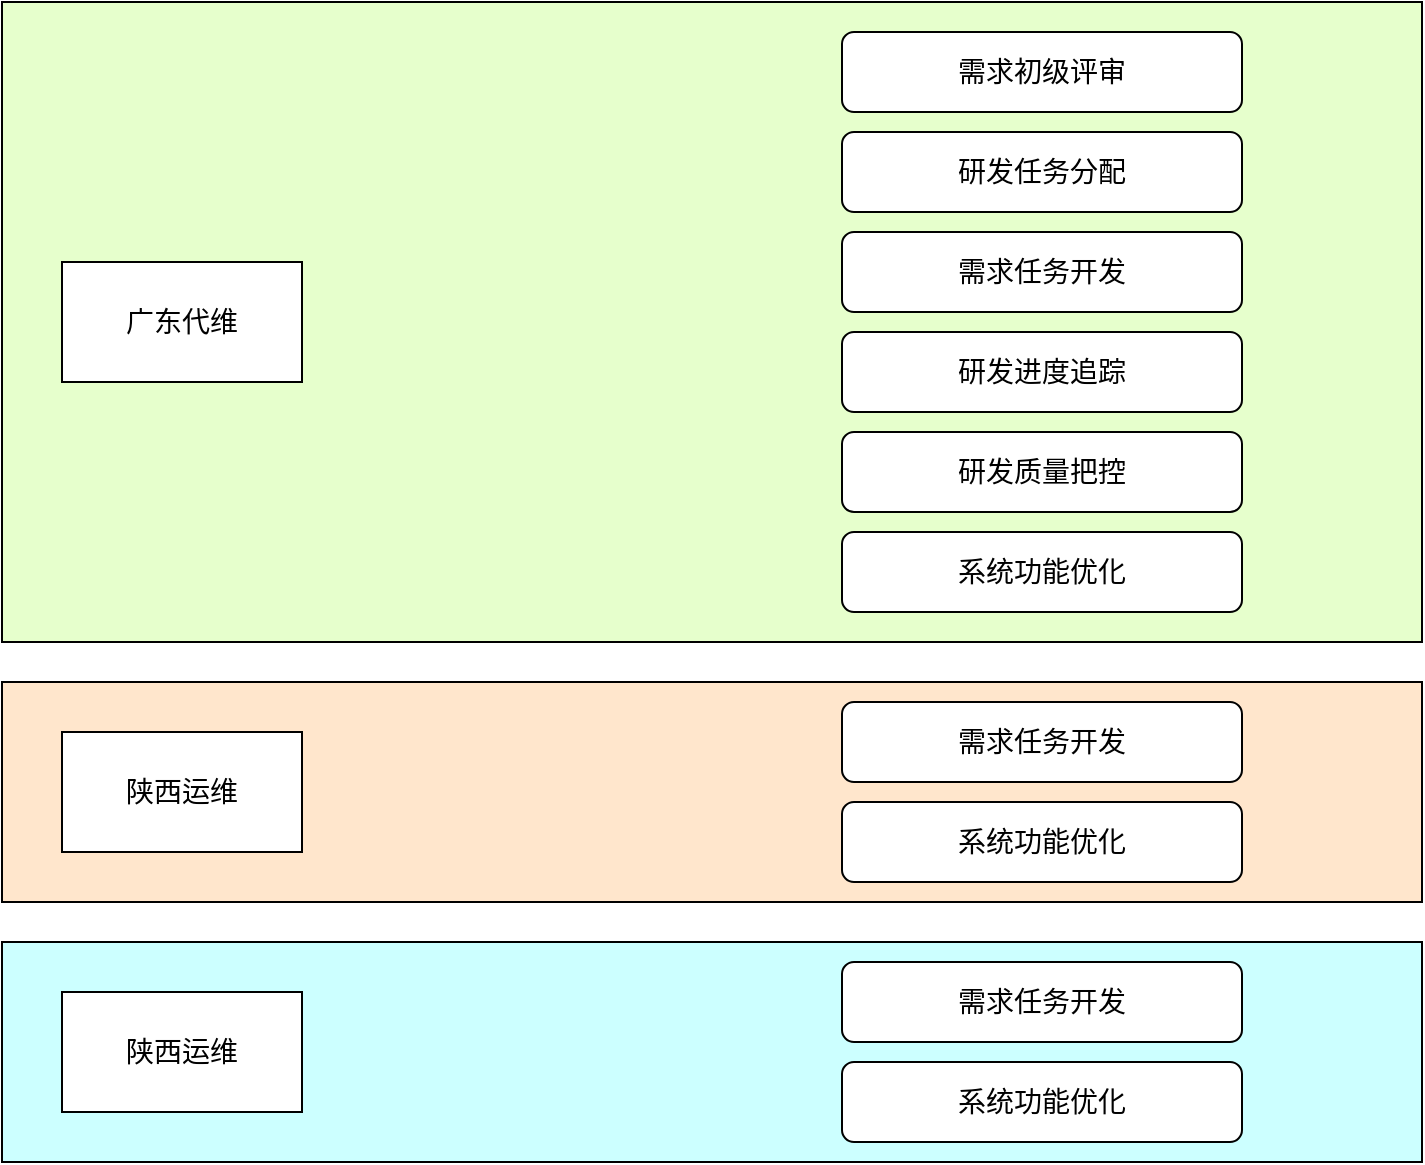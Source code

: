 <mxfile version="25.0.3">
  <diagram id="prtHgNgQTEPvFCAcTncT" name="Page-1">
    <mxGraphModel dx="2261" dy="772" grid="0" gridSize="10" guides="1" tooltips="1" connect="1" arrows="1" fold="1" page="1" pageScale="1" pageWidth="827" pageHeight="1169" math="0" shadow="0">
      <root>
        <mxCell id="0" />
        <mxCell id="1" parent="0" />
        <mxCell id="eueMublocnKDMJOD_I_Z-42" value="&lt;span style=&quot;font-size:10.5pt;mso-bidi-font-size:11.0pt;&lt;br/&gt;font-family:等线;mso-ascii-theme-font:minor-latin;mso-fareast-theme-font:minor-fareast;&lt;br/&gt;mso-hansi-theme-font:minor-latin;mso-bidi-font-family:&amp;quot;Times New Roman&amp;quot;;&lt;br/&gt;mso-bidi-theme-font:minor-bidi;mso-ansi-language:EN-US;mso-fareast-language:&lt;br/&gt;ZH-CN;mso-bidi-language:AR-SA&quot;&gt;需求任务开发&lt;/span&gt;" style="rounded=1;whiteSpace=wrap;html=1;" vertex="1" parent="1">
          <mxGeometry x="190" y="360" width="200" height="40" as="geometry" />
        </mxCell>
        <mxCell id="eueMublocnKDMJOD_I_Z-47" value="" style="rounded=0;whiteSpace=wrap;html=1;labelBackgroundColor=#99FF99;fillColor=#E6FFCC;" vertex="1" parent="1">
          <mxGeometry x="-230" y="10" width="710" height="320" as="geometry" />
        </mxCell>
        <mxCell id="eueMublocnKDMJOD_I_Z-50" value="&lt;span style=&quot;font-size:10.5pt;mso-bidi-font-size:11.0pt;&lt;br/&gt;font-family:等线;mso-ascii-theme-font:minor-latin;mso-fareast-theme-font:minor-fareast;&lt;br/&gt;mso-hansi-theme-font:minor-latin;mso-bidi-font-family:&amp;quot;Times New Roman&amp;quot;;&lt;br/&gt;mso-bidi-theme-font:minor-bidi;mso-ansi-language:EN-US;mso-fareast-language:&lt;br/&gt;ZH-CN;mso-bidi-language:AR-SA&quot;&gt;需求初级评审&lt;/span&gt;" style="rounded=1;whiteSpace=wrap;html=1;" vertex="1" parent="1">
          <mxGeometry x="190" y="25" width="200" height="40" as="geometry" />
        </mxCell>
        <mxCell id="eueMublocnKDMJOD_I_Z-51" value="&lt;span style=&quot;font-size:10.5pt;mso-bidi-font-size:11.0pt;&lt;br/&gt;font-family:等线;mso-ascii-theme-font:minor-latin;mso-fareast-theme-font:minor-fareast;&lt;br/&gt;mso-hansi-theme-font:minor-latin;mso-bidi-font-family:&amp;quot;Times New Roman&amp;quot;;&lt;br/&gt;mso-bidi-theme-font:minor-bidi;mso-ansi-language:EN-US;mso-fareast-language:&lt;br/&gt;ZH-CN;mso-bidi-language:AR-SA&quot;&gt;研发任务分配&lt;/span&gt;" style="rounded=1;whiteSpace=wrap;html=1;" vertex="1" parent="1">
          <mxGeometry x="190" y="75" width="200" height="40" as="geometry" />
        </mxCell>
        <mxCell id="eueMublocnKDMJOD_I_Z-52" value="&lt;span style=&quot;font-size:10.5pt;mso-bidi-font-size:11.0pt;&lt;br/&gt;font-family:等线;mso-ascii-theme-font:minor-latin;mso-fareast-theme-font:minor-fareast;&lt;br/&gt;mso-hansi-theme-font:minor-latin;mso-bidi-font-family:&amp;quot;Times New Roman&amp;quot;;&lt;br/&gt;mso-bidi-theme-font:minor-bidi;mso-ansi-language:EN-US;mso-fareast-language:&lt;br/&gt;ZH-CN;mso-bidi-language:AR-SA&quot;&gt;需求任务开发&lt;/span&gt;" style="rounded=1;whiteSpace=wrap;html=1;" vertex="1" parent="1">
          <mxGeometry x="190" y="125" width="200" height="40" as="geometry" />
        </mxCell>
        <mxCell id="eueMublocnKDMJOD_I_Z-53" value="&lt;span style=&quot;font-size:10.5pt;mso-bidi-font-size:11.0pt;&lt;br/&gt;font-family:等线;mso-ascii-theme-font:minor-latin;mso-fareast-theme-font:minor-fareast;&lt;br/&gt;mso-hansi-theme-font:minor-latin;mso-bidi-font-family:&amp;quot;Times New Roman&amp;quot;;&lt;br/&gt;mso-bidi-theme-font:minor-bidi;mso-ansi-language:EN-US;mso-fareast-language:&lt;br/&gt;ZH-CN;mso-bidi-language:AR-SA&quot;&gt;研发进度追踪&lt;/span&gt;" style="rounded=1;whiteSpace=wrap;html=1;" vertex="1" parent="1">
          <mxGeometry x="190" y="175" width="200" height="40" as="geometry" />
        </mxCell>
        <mxCell id="eueMublocnKDMJOD_I_Z-54" value="&lt;span style=&quot;font-size:10.5pt;mso-bidi-font-size:11.0pt;&lt;br/&gt;font-family:等线;mso-ascii-theme-font:minor-latin;mso-fareast-theme-font:minor-fareast;&lt;br/&gt;mso-hansi-theme-font:minor-latin;mso-bidi-font-family:&amp;quot;Times New Roman&amp;quot;;&lt;br/&gt;mso-bidi-theme-font:minor-bidi;mso-ansi-language:EN-US;mso-fareast-language:&lt;br/&gt;ZH-CN;mso-bidi-language:AR-SA&quot;&gt;研发质量把控&lt;/span&gt;" style="rounded=1;whiteSpace=wrap;html=1;" vertex="1" parent="1">
          <mxGeometry x="190" y="225" width="200" height="40" as="geometry" />
        </mxCell>
        <mxCell id="eueMublocnKDMJOD_I_Z-55" value="&lt;span style=&quot;font-size:10.5pt;mso-bidi-font-size:11.0pt;&lt;br/&gt;font-family:等线;mso-ascii-theme-font:minor-latin;mso-fareast-theme-font:minor-fareast;&lt;br/&gt;mso-hansi-theme-font:minor-latin;mso-bidi-font-family:&amp;quot;Times New Roman&amp;quot;;&lt;br/&gt;mso-bidi-theme-font:minor-bidi;mso-ansi-language:EN-US;mso-fareast-language:&lt;br/&gt;ZH-CN;mso-bidi-language:AR-SA&quot;&gt;系统功能优化&lt;/span&gt;" style="rounded=1;whiteSpace=wrap;html=1;" vertex="1" parent="1">
          <mxGeometry x="190" y="275" width="200" height="40" as="geometry" />
        </mxCell>
        <mxCell id="eueMublocnKDMJOD_I_Z-56" value="&lt;span style=&quot;font-size: 14px;&quot;&gt;广东代维&lt;/span&gt;" style="rounded=0;whiteSpace=wrap;html=1;" vertex="1" parent="1">
          <mxGeometry x="-200" y="140" width="120" height="60" as="geometry" />
        </mxCell>
        <mxCell id="eueMublocnKDMJOD_I_Z-57" value="" style="rounded=0;whiteSpace=wrap;html=1;fillColor=#FFE6CC;" vertex="1" parent="1">
          <mxGeometry x="-230" y="350" width="710" height="110" as="geometry" />
        </mxCell>
        <mxCell id="eueMublocnKDMJOD_I_Z-58" value="&lt;span style=&quot;font-size: 14px;&quot;&gt;陕西运维&lt;/span&gt;" style="rounded=0;whiteSpace=wrap;html=1;" vertex="1" parent="1">
          <mxGeometry x="-200" y="375" width="120" height="60" as="geometry" />
        </mxCell>
        <mxCell id="eueMublocnKDMJOD_I_Z-59" value="&lt;span style=&quot;font-size:10.5pt;mso-bidi-font-size:11.0pt;&lt;br/&gt;font-family:等线;mso-ascii-theme-font:minor-latin;mso-fareast-theme-font:minor-fareast;&lt;br/&gt;mso-hansi-theme-font:minor-latin;mso-bidi-font-family:&amp;quot;Times New Roman&amp;quot;;&lt;br/&gt;mso-bidi-theme-font:minor-bidi;mso-ansi-language:EN-US;mso-fareast-language:&lt;br/&gt;ZH-CN;mso-bidi-language:AR-SA&quot;&gt;需求任务开发&lt;/span&gt;" style="rounded=1;whiteSpace=wrap;html=1;" vertex="1" parent="1">
          <mxGeometry x="190" y="360" width="200" height="40" as="geometry" />
        </mxCell>
        <mxCell id="eueMublocnKDMJOD_I_Z-60" value="&lt;span style=&quot;font-size:10.5pt;mso-bidi-font-size:11.0pt;&lt;br/&gt;font-family:等线;mso-ascii-theme-font:minor-latin;mso-fareast-theme-font:minor-fareast;&lt;br/&gt;mso-hansi-theme-font:minor-latin;mso-bidi-font-family:&amp;quot;Times New Roman&amp;quot;;&lt;br/&gt;mso-bidi-theme-font:minor-bidi;mso-ansi-language:EN-US;mso-fareast-language:&lt;br/&gt;ZH-CN;mso-bidi-language:AR-SA&quot;&gt;系统功能优化&lt;/span&gt;" style="rounded=1;whiteSpace=wrap;html=1;" vertex="1" parent="1">
          <mxGeometry x="190" y="410" width="200" height="40" as="geometry" />
        </mxCell>
        <mxCell id="eueMublocnKDMJOD_I_Z-61" value="&lt;span style=&quot;font-size:10.5pt;mso-bidi-font-size:11.0pt;&lt;br/&gt;font-family:等线;mso-ascii-theme-font:minor-latin;mso-fareast-theme-font:minor-fareast;&lt;br/&gt;mso-hansi-theme-font:minor-latin;mso-bidi-font-family:&amp;quot;Times New Roman&amp;quot;;&lt;br/&gt;mso-bidi-theme-font:minor-bidi;mso-ansi-language:EN-US;mso-fareast-language:&lt;br/&gt;ZH-CN;mso-bidi-language:AR-SA&quot;&gt;需求任务开发&lt;/span&gt;" style="rounded=1;whiteSpace=wrap;html=1;" vertex="1" parent="1">
          <mxGeometry x="190" y="490" width="200" height="40" as="geometry" />
        </mxCell>
        <mxCell id="eueMublocnKDMJOD_I_Z-62" value="" style="rounded=0;whiteSpace=wrap;html=1;fillColor=#CCFFFF;" vertex="1" parent="1">
          <mxGeometry x="-230" y="480" width="710" height="110" as="geometry" />
        </mxCell>
        <mxCell id="eueMublocnKDMJOD_I_Z-63" value="&lt;span style=&quot;font-size: 14px;&quot;&gt;陕西运维&lt;/span&gt;" style="rounded=0;whiteSpace=wrap;html=1;" vertex="1" parent="1">
          <mxGeometry x="-200" y="505" width="120" height="60" as="geometry" />
        </mxCell>
        <mxCell id="eueMublocnKDMJOD_I_Z-64" value="&lt;span style=&quot;font-size:10.5pt;mso-bidi-font-size:11.0pt;&lt;br/&gt;font-family:等线;mso-ascii-theme-font:minor-latin;mso-fareast-theme-font:minor-fareast;&lt;br/&gt;mso-hansi-theme-font:minor-latin;mso-bidi-font-family:&amp;quot;Times New Roman&amp;quot;;&lt;br/&gt;mso-bidi-theme-font:minor-bidi;mso-ansi-language:EN-US;mso-fareast-language:&lt;br/&gt;ZH-CN;mso-bidi-language:AR-SA&quot;&gt;需求任务开发&lt;/span&gt;" style="rounded=1;whiteSpace=wrap;html=1;" vertex="1" parent="1">
          <mxGeometry x="190" y="490" width="200" height="40" as="geometry" />
        </mxCell>
        <mxCell id="eueMublocnKDMJOD_I_Z-65" value="&lt;span style=&quot;font-size:10.5pt;mso-bidi-font-size:11.0pt;&lt;br/&gt;font-family:等线;mso-ascii-theme-font:minor-latin;mso-fareast-theme-font:minor-fareast;&lt;br/&gt;mso-hansi-theme-font:minor-latin;mso-bidi-font-family:&amp;quot;Times New Roman&amp;quot;;&lt;br/&gt;mso-bidi-theme-font:minor-bidi;mso-ansi-language:EN-US;mso-fareast-language:&lt;br/&gt;ZH-CN;mso-bidi-language:AR-SA&quot;&gt;系统功能优化&lt;/span&gt;" style="rounded=1;whiteSpace=wrap;html=1;" vertex="1" parent="1">
          <mxGeometry x="190" y="540" width="200" height="40" as="geometry" />
        </mxCell>
      </root>
    </mxGraphModel>
  </diagram>
</mxfile>
